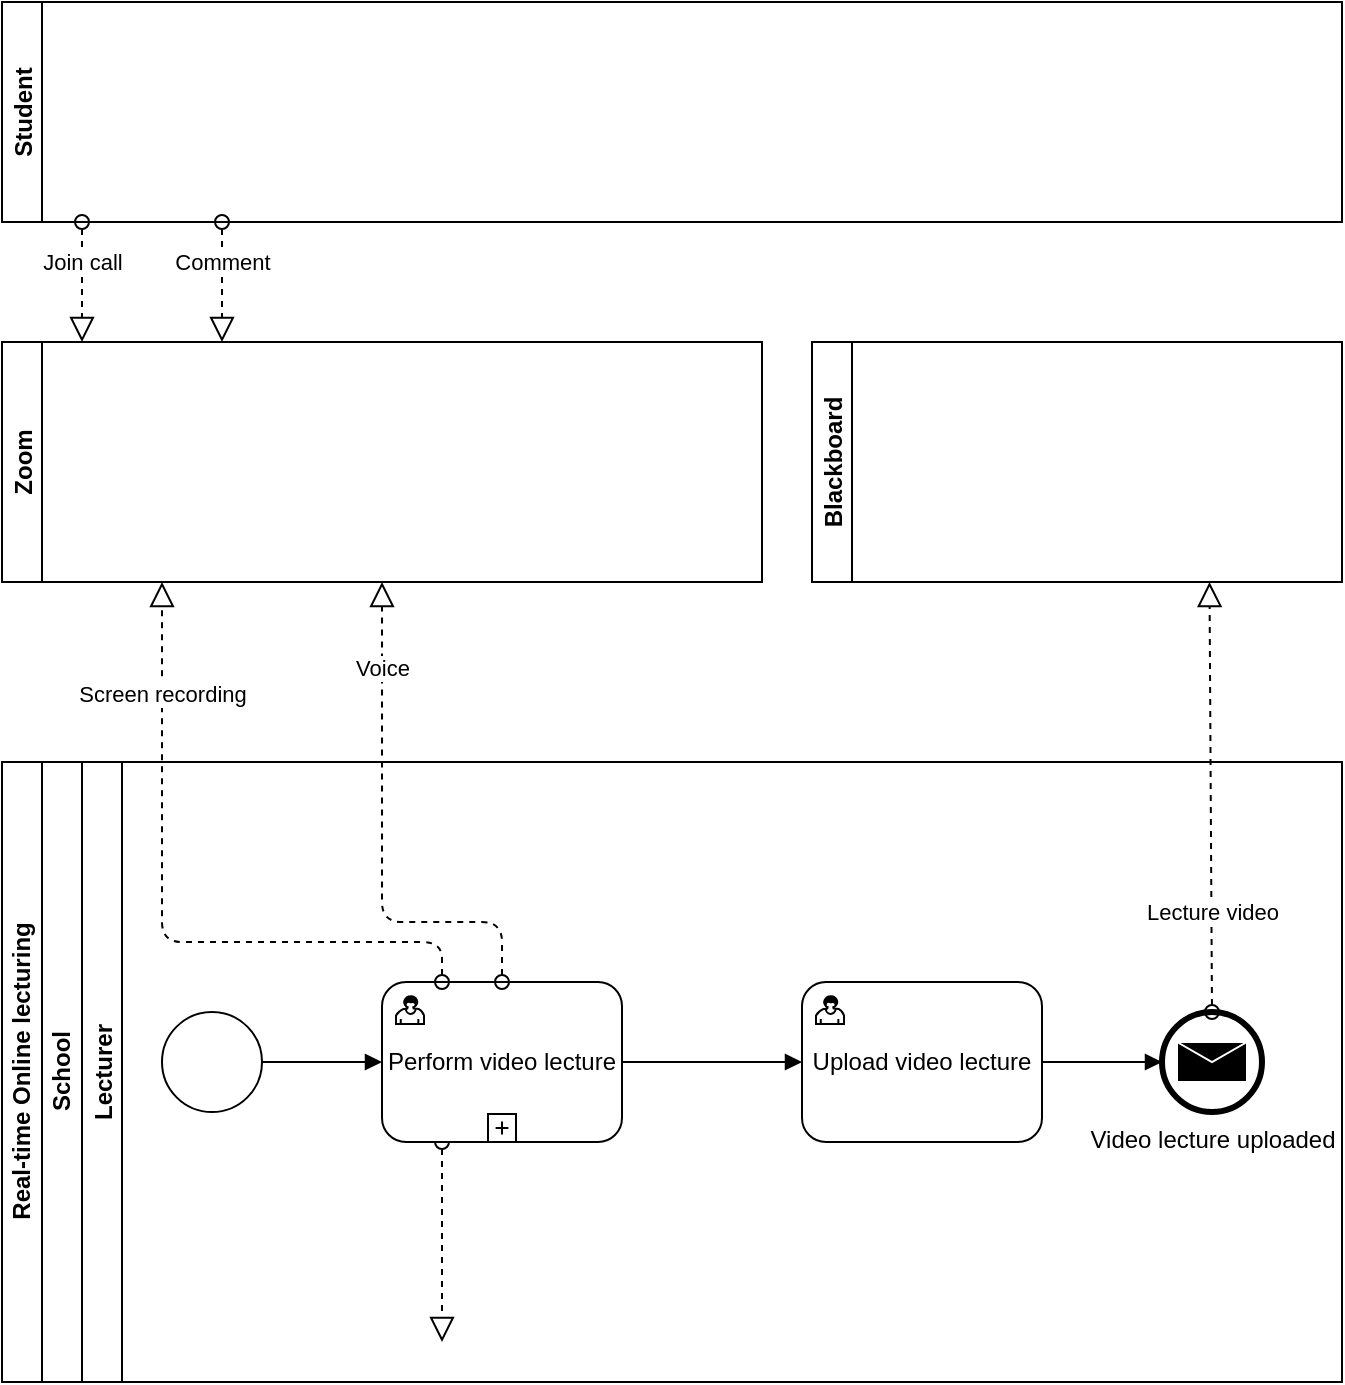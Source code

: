 <mxfile version="13.7.9" type="github">
  <diagram name="Page-1" id="2a216829-ef6e-dabb-86c1-c78162f3ba2b">
    <mxGraphModel dx="1188" dy="669" grid="1" gridSize="10" guides="1" tooltips="1" connect="1" arrows="1" fold="1" page="1" pageScale="1" pageWidth="1169" pageHeight="827" background="#ffffff" math="0" shadow="0">
      <root>
        <mxCell id="0" />
        <mxCell id="1" parent="0" />
        <mxCell id="fBf08EV4Grh3c670APQM-6" value="Student" style="swimlane;startSize=20;horizontal=0;" vertex="1" parent="1">
          <mxGeometry x="180" y="10" width="670" height="110" as="geometry" />
        </mxCell>
        <mxCell id="fBf08EV4Grh3c670APQM-7" value="Blackboard" style="swimlane;startSize=20;horizontal=0;" vertex="1" parent="1">
          <mxGeometry x="585" y="180" width="265" height="120" as="geometry" />
        </mxCell>
        <mxCell id="fBf08EV4Grh3c670APQM-30" value="" style="startArrow=oval;startFill=0;startSize=7;endArrow=block;endFill=0;endSize=10;dashed=1;html=1;exitX=0.25;exitY=1;exitDx=0;exitDy=0;" edge="1" parent="1" source="fBf08EV4Grh3c670APQM-8">
          <mxGeometry width="100" relative="1" as="geometry">
            <mxPoint x="100" y="270" as="sourcePoint" />
            <mxPoint x="400" y="680" as="targetPoint" />
          </mxGeometry>
        </mxCell>
        <mxCell id="fBf08EV4Grh3c670APQM-13" value="Zoom" style="swimlane;startSize=20;horizontal=0;" vertex="1" parent="1">
          <mxGeometry x="180" y="180" width="380" height="120" as="geometry" />
        </mxCell>
        <mxCell id="fBf08EV4Grh3c670APQM-1" value="Real-time Online lecturing" style="swimlane;html=1;childLayout=stackLayout;resizeParent=1;resizeParentMax=0;horizontal=0;startSize=20;horizontalStack=0;" vertex="1" parent="1">
          <mxGeometry x="180" y="390" width="670" height="310" as="geometry" />
        </mxCell>
        <mxCell id="fBf08EV4Grh3c670APQM-2" value="School" style="swimlane;html=1;startSize=20;horizontal=0;" vertex="1" parent="fBf08EV4Grh3c670APQM-1">
          <mxGeometry x="20" width="650" height="310" as="geometry" />
        </mxCell>
        <mxCell id="fBf08EV4Grh3c670APQM-5" value="Lecturer" style="swimlane;startSize=20;horizontal=0;" vertex="1" parent="fBf08EV4Grh3c670APQM-2">
          <mxGeometry x="20" width="630" height="310" as="geometry" />
        </mxCell>
        <mxCell id="fBf08EV4Grh3c670APQM-15" style="edgeStyle=orthogonalEdgeStyle;rounded=0;orthogonalLoop=1;jettySize=auto;html=1;entryX=0;entryY=0.5;entryDx=0;entryDy=0;endArrow=block;endFill=1;" edge="1" parent="fBf08EV4Grh3c670APQM-5" source="fBf08EV4Grh3c670APQM-14" target="fBf08EV4Grh3c670APQM-8">
          <mxGeometry relative="1" as="geometry" />
        </mxCell>
        <mxCell id="fBf08EV4Grh3c670APQM-26" style="edgeStyle=orthogonalEdgeStyle;rounded=0;orthogonalLoop=1;jettySize=auto;html=1;entryX=0;entryY=0.5;entryDx=0;entryDy=0;endArrow=block;endFill=1;" edge="1" parent="fBf08EV4Grh3c670APQM-5" source="fBf08EV4Grh3c670APQM-19" target="fBf08EV4Grh3c670APQM-22">
          <mxGeometry relative="1" as="geometry" />
        </mxCell>
        <mxCell id="fBf08EV4Grh3c670APQM-19" value="Upload video lecture" style="html=1;whiteSpace=wrap;rounded=1;dropTarget=0;" vertex="1" parent="fBf08EV4Grh3c670APQM-5">
          <mxGeometry x="360" y="110" width="120" height="80" as="geometry" />
        </mxCell>
        <mxCell id="fBf08EV4Grh3c670APQM-20" value="" style="html=1;shape=mxgraph.bpmn.user_task;outlineConnect=0;" vertex="1" parent="fBf08EV4Grh3c670APQM-19">
          <mxGeometry width="14" height="14" relative="1" as="geometry">
            <mxPoint x="7" y="7" as="offset" />
          </mxGeometry>
        </mxCell>
        <mxCell id="fBf08EV4Grh3c670APQM-27" style="edgeStyle=orthogonalEdgeStyle;rounded=0;orthogonalLoop=1;jettySize=auto;html=1;entryX=0;entryY=0.5;entryDx=0;entryDy=0;endArrow=block;endFill=1;" edge="1" parent="fBf08EV4Grh3c670APQM-5" source="fBf08EV4Grh3c670APQM-8" target="fBf08EV4Grh3c670APQM-19">
          <mxGeometry relative="1" as="geometry" />
        </mxCell>
        <mxCell id="fBf08EV4Grh3c670APQM-8" value="Perform video lecture" style="html=1;whiteSpace=wrap;rounded=1;dropTarget=0;" vertex="1" parent="fBf08EV4Grh3c670APQM-5">
          <mxGeometry x="150" y="110" width="120" height="80" as="geometry" />
        </mxCell>
        <mxCell id="fBf08EV4Grh3c670APQM-9" value="" style="html=1;shape=mxgraph.bpmn.user_task;outlineConnect=0;" vertex="1" parent="fBf08EV4Grh3c670APQM-8">
          <mxGeometry width="14" height="14" relative="1" as="geometry">
            <mxPoint x="7" y="7" as="offset" />
          </mxGeometry>
        </mxCell>
        <mxCell id="fBf08EV4Grh3c670APQM-10" value="" style="html=1;shape=plus;outlineConnect=0;" vertex="1" parent="fBf08EV4Grh3c670APQM-8">
          <mxGeometry x="0.5" y="1" width="14" height="14" relative="1" as="geometry">
            <mxPoint x="-7" y="-14" as="offset" />
          </mxGeometry>
        </mxCell>
        <mxCell id="fBf08EV4Grh3c670APQM-14" value="" style="shape=mxgraph.bpmn.shape;html=1;verticalLabelPosition=bottom;labelBackgroundColor=#ffffff;verticalAlign=top;align=center;perimeter=ellipsePerimeter;outlineConnect=0;outline=standard;symbol=general;" vertex="1" parent="fBf08EV4Grh3c670APQM-5">
          <mxGeometry x="40" y="125" width="50" height="50" as="geometry" />
        </mxCell>
        <mxCell id="fBf08EV4Grh3c670APQM-22" value="Video lecture uploaded" style="shape=mxgraph.bpmn.shape;html=1;verticalLabelPosition=bottom;labelBackgroundColor=#ffffff;verticalAlign=top;align=center;perimeter=ellipsePerimeter;outlineConnect=0;outline=end;symbol=message;" vertex="1" parent="fBf08EV4Grh3c670APQM-5">
          <mxGeometry x="540" y="125" width="50" height="50" as="geometry" />
        </mxCell>
        <mxCell id="fBf08EV4Grh3c670APQM-28" value="" style="startArrow=oval;startFill=0;startSize=7;endArrow=block;endFill=0;endSize=10;dashed=1;html=1;" edge="1" parent="fBf08EV4Grh3c670APQM-5">
          <mxGeometry width="100" relative="1" as="geometry">
            <mxPoint x="70" y="-270" as="sourcePoint" />
            <mxPoint x="70" y="-210" as="targetPoint" />
          </mxGeometry>
        </mxCell>
        <mxCell id="fBf08EV4Grh3c670APQM-29" value="Comment" style="edgeLabel;html=1;align=center;verticalAlign=middle;resizable=0;points=[];" vertex="1" connectable="0" parent="fBf08EV4Grh3c670APQM-28">
          <mxGeometry x="-0.72" y="-2" relative="1" as="geometry">
            <mxPoint x="2" y="11.67" as="offset" />
          </mxGeometry>
        </mxCell>
        <mxCell id="fBf08EV4Grh3c670APQM-32" value="" style="startArrow=oval;startFill=0;startSize=7;endArrow=block;endFill=0;endSize=10;dashed=1;html=1;" edge="1" parent="1">
          <mxGeometry width="100" relative="1" as="geometry">
            <mxPoint x="220" y="120" as="sourcePoint" />
            <mxPoint x="220" y="180" as="targetPoint" />
          </mxGeometry>
        </mxCell>
        <mxCell id="fBf08EV4Grh3c670APQM-33" value="Join call" style="edgeLabel;html=1;align=center;verticalAlign=middle;resizable=0;points=[];" vertex="1" connectable="0" parent="fBf08EV4Grh3c670APQM-32">
          <mxGeometry x="-0.72" y="-2" relative="1" as="geometry">
            <mxPoint x="2" y="11.67" as="offset" />
          </mxGeometry>
        </mxCell>
        <mxCell id="fBf08EV4Grh3c670APQM-34" value="" style="startArrow=oval;startFill=0;startSize=7;endArrow=block;endFill=0;endSize=10;dashed=1;html=1;exitX=0.25;exitY=0;exitDx=0;exitDy=0;edgeStyle=orthogonalEdgeStyle;" edge="1" parent="1" source="fBf08EV4Grh3c670APQM-8">
          <mxGeometry width="100" relative="1" as="geometry">
            <mxPoint x="320" y="350" as="sourcePoint" />
            <mxPoint x="260" y="300" as="targetPoint" />
            <Array as="points">
              <mxPoint x="400" y="480" />
              <mxPoint x="260" y="480" />
            </Array>
          </mxGeometry>
        </mxCell>
        <mxCell id="fBf08EV4Grh3c670APQM-35" value="Screen recording" style="edgeLabel;html=1;align=center;verticalAlign=middle;resizable=0;points=[];" vertex="1" connectable="0" parent="fBf08EV4Grh3c670APQM-34">
          <mxGeometry x="0.673" relative="1" as="geometry">
            <mxPoint as="offset" />
          </mxGeometry>
        </mxCell>
        <mxCell id="fBf08EV4Grh3c670APQM-36" value="" style="startArrow=oval;startFill=0;startSize=7;endArrow=block;endFill=0;endSize=10;dashed=1;html=1;exitX=0.5;exitY=0;exitDx=0;exitDy=0;edgeStyle=orthogonalEdgeStyle;entryX=0.5;entryY=1;entryDx=0;entryDy=0;" edge="1" parent="1" source="fBf08EV4Grh3c670APQM-8" target="fBf08EV4Grh3c670APQM-13">
          <mxGeometry width="100" relative="1" as="geometry">
            <mxPoint x="410" y="510" as="sourcePoint" />
            <mxPoint x="270" y="310" as="targetPoint" />
            <Array as="points">
              <mxPoint x="430" y="470" />
              <mxPoint x="370" y="470" />
            </Array>
          </mxGeometry>
        </mxCell>
        <mxCell id="fBf08EV4Grh3c670APQM-37" value="Voice" style="edgeLabel;html=1;align=center;verticalAlign=middle;resizable=0;points=[];" vertex="1" connectable="0" parent="fBf08EV4Grh3c670APQM-36">
          <mxGeometry x="0.673" relative="1" as="geometry">
            <mxPoint as="offset" />
          </mxGeometry>
        </mxCell>
        <mxCell id="fBf08EV4Grh3c670APQM-24" value="" style="startArrow=oval;startFill=0;startSize=7;endArrow=block;endFill=0;endSize=10;dashed=1;html=1;entryX=0.75;entryY=1;entryDx=0;entryDy=0;exitX=0.5;exitY=0;exitDx=0;exitDy=0;" edge="1" parent="1" source="fBf08EV4Grh3c670APQM-22" target="fBf08EV4Grh3c670APQM-7">
          <mxGeometry width="100" relative="1" as="geometry">
            <mxPoint x="784" y="510" as="sourcePoint" />
            <mxPoint x="785" y="770" as="targetPoint" />
          </mxGeometry>
        </mxCell>
        <mxCell id="fBf08EV4Grh3c670APQM-25" value="Lecture video" style="edgeLabel;html=1;align=center;verticalAlign=middle;resizable=0;points=[];" vertex="1" connectable="0" parent="fBf08EV4Grh3c670APQM-24">
          <mxGeometry x="0.075" relative="1" as="geometry">
            <mxPoint y="65" as="offset" />
          </mxGeometry>
        </mxCell>
      </root>
    </mxGraphModel>
  </diagram>
</mxfile>
